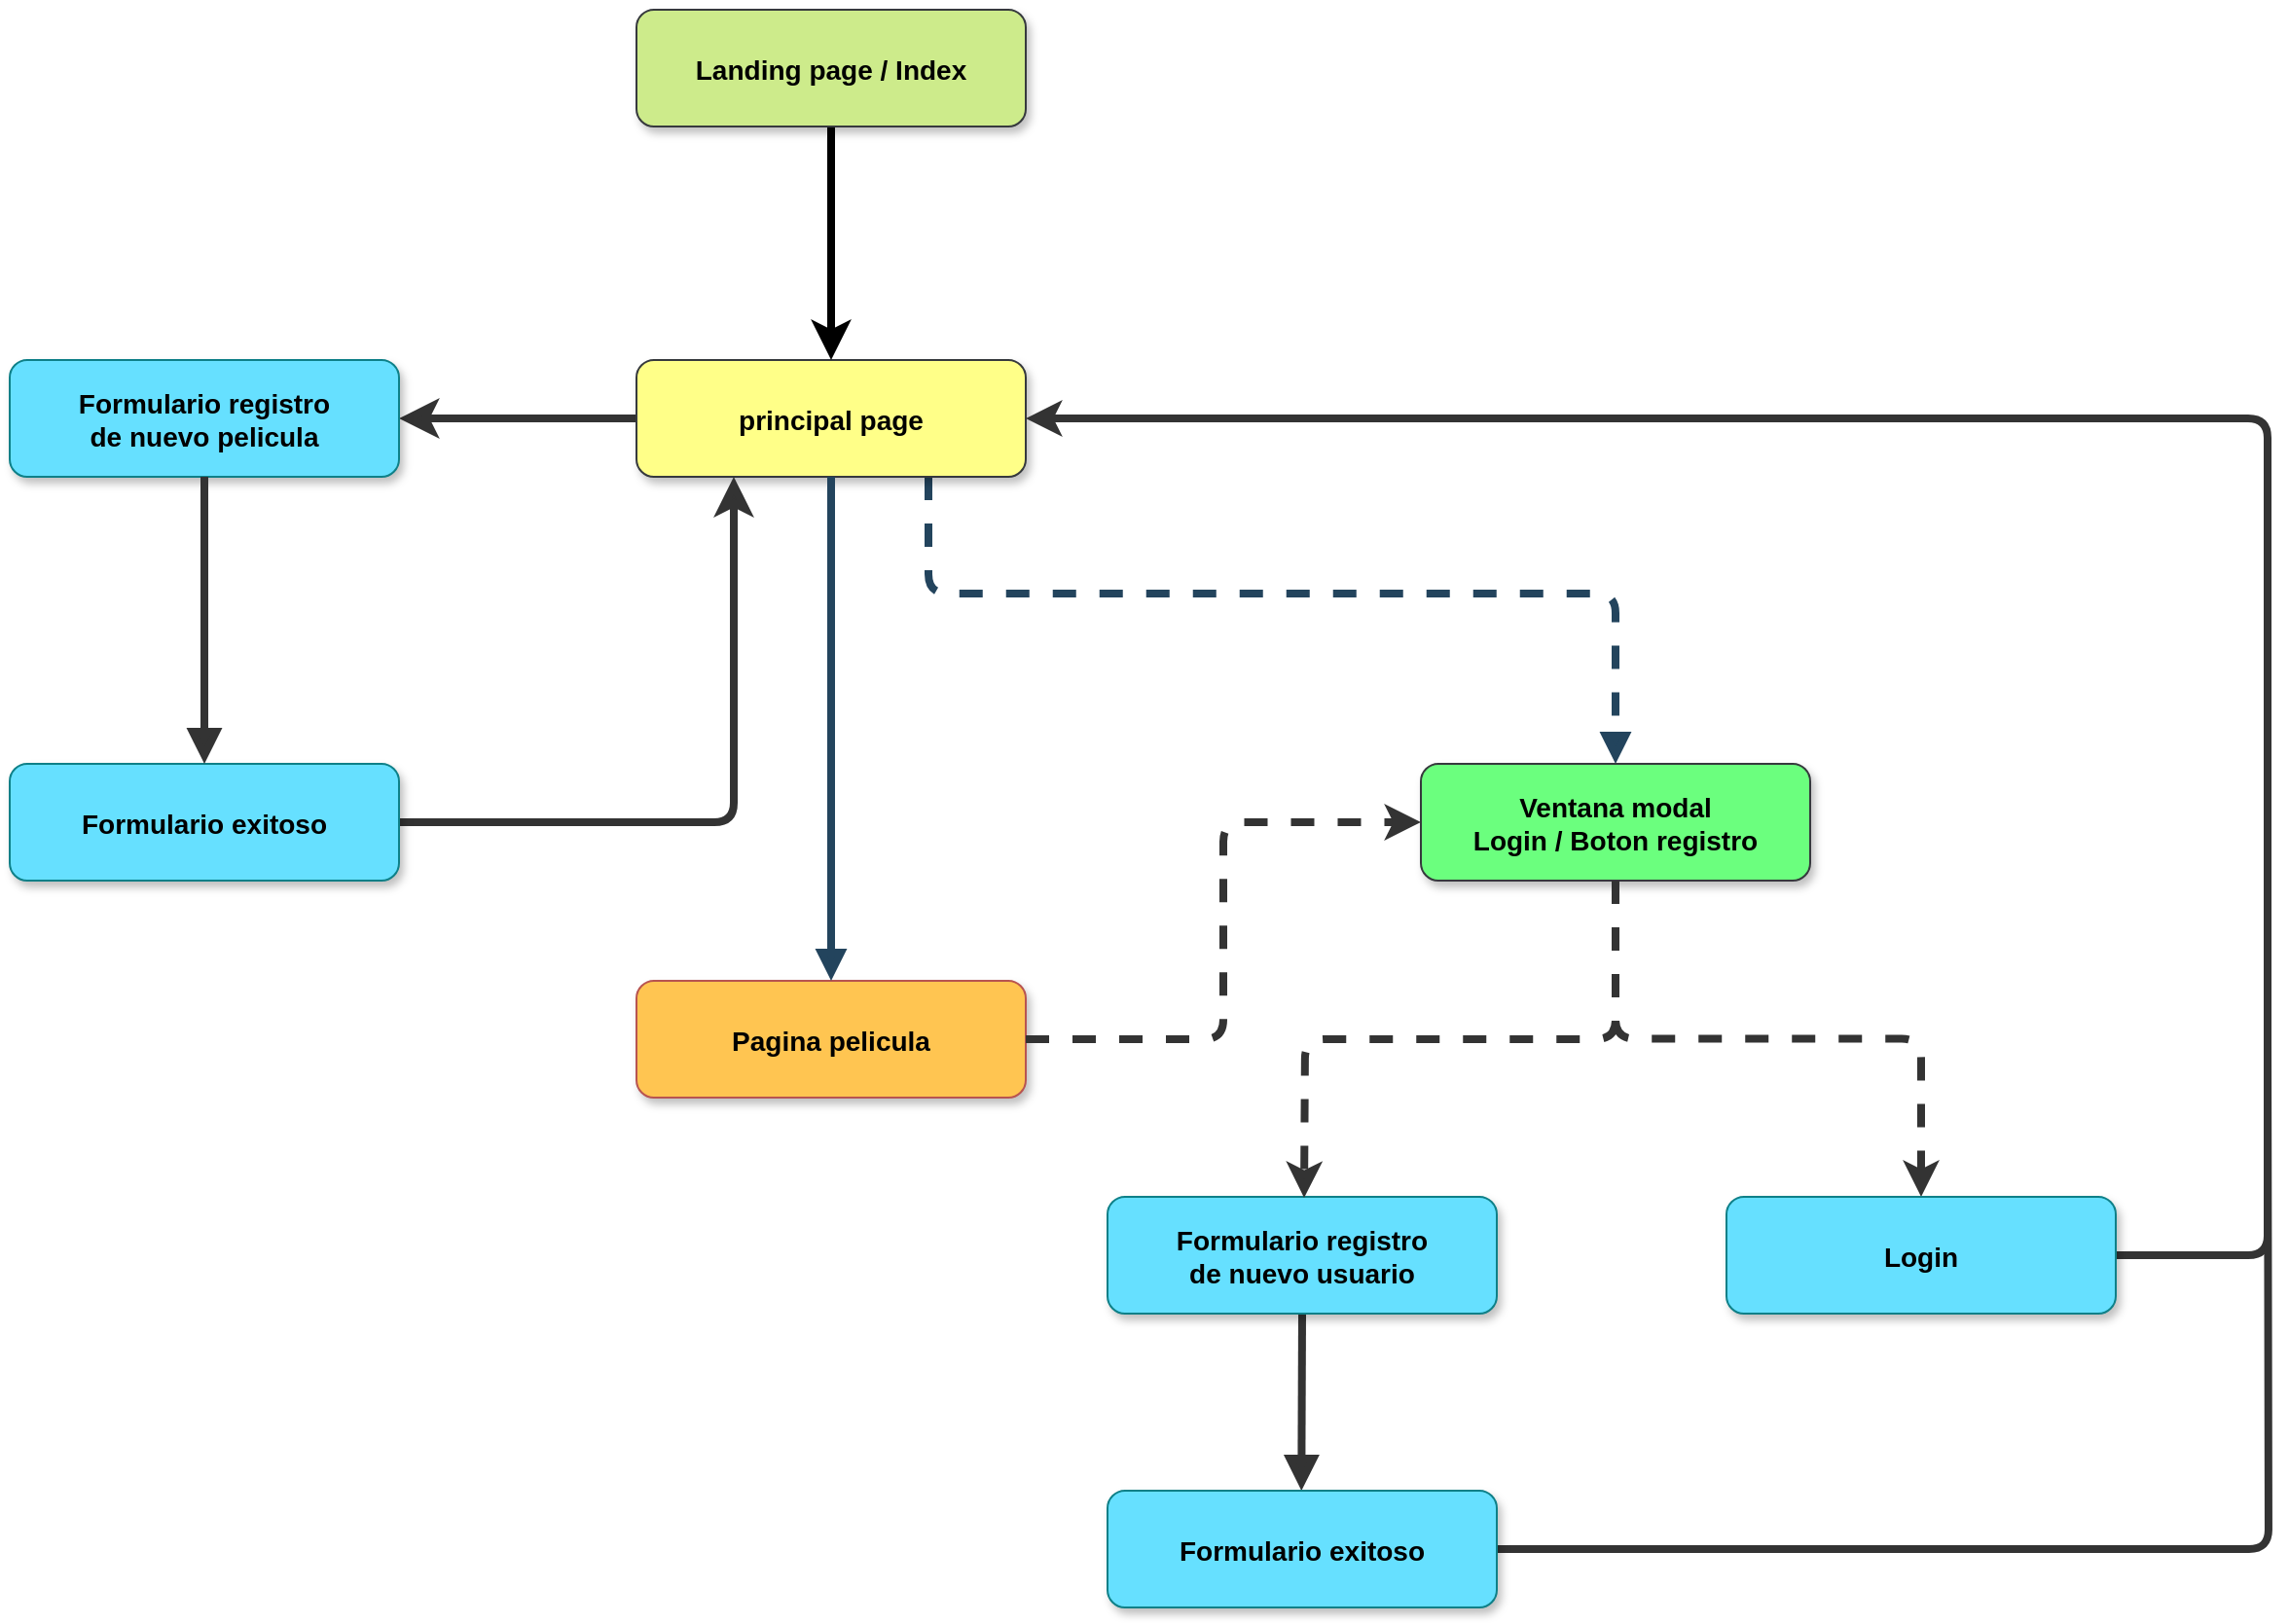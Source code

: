 <mxfile version="26.2.9">
  <diagram name="Page-1" id="97916047-d0de-89f5-080d-49f4d83e522f">
    <mxGraphModel dx="1286" dy="979" grid="1" gridSize="10" guides="1" tooltips="1" connect="1" arrows="1" fold="1" page="1" pageScale="1.5" pageWidth="1169" pageHeight="827" background="none" math="0" shadow="0">
      <root>
        <mxCell id="0" />
        <mxCell id="1" parent="0" />
        <mxCell id="ALkeQY71KJQ5JkwHYAfo-72" value="" style="edgeStyle=elbowEdgeStyle;elbow=vertical;strokeWidth=4;endArrow=block;endFill=1;fontStyle=1;dashed=1;strokeColor=#23445D;entryX=0.5;entryY=0;entryDx=0;entryDy=0;exitX=0.75;exitY=1;exitDx=0;exitDy=0;sourcePerimeterSpacing=0;" parent="1" source="ALkeQY71KJQ5JkwHYAfo-64" target="ALkeQY71KJQ5JkwHYAfo-69" edge="1">
          <mxGeometry x="22" y="165.5" width="100" height="100" as="geometry">
            <mxPoint x="632" y="510" as="sourcePoint" />
            <mxPoint x="1091" y="735" as="targetPoint" />
            <Array as="points">
              <mxPoint x="810" y="480" />
            </Array>
          </mxGeometry>
        </mxCell>
        <mxCell id="igplpGSqUlNDnvpUY9Ta-18" style="edgeStyle=none;curved=1;rounded=0;orthogonalLoop=1;jettySize=auto;html=1;exitX=0;exitY=0.5;exitDx=0;exitDy=0;entryX=1;entryY=0.5;entryDx=0;entryDy=0;fontSize=12;startSize=8;endSize=8;strokeWidth=4;strokeColor=#333333;" parent="1" source="ALkeQY71KJQ5JkwHYAfo-64" target="igplpGSqUlNDnvpUY9Ta-17" edge="1">
          <mxGeometry relative="1" as="geometry" />
        </mxCell>
        <mxCell id="ALkeQY71KJQ5JkwHYAfo-64" value="principal page" style="rounded=1;fillColor=light-dark(#FFFF88,#203A00);strokeColor=#36393d;shadow=1;fontStyle=1;fontSize=14;" parent="1" vertex="1">
          <mxGeometry x="482" y="360" width="200" height="60" as="geometry" />
        </mxCell>
        <mxCell id="ALkeQY71KJQ5JkwHYAfo-67" value="Pagina pelicula" style="rounded=1;fillColor=#FFC551;strokeColor=#b85450;shadow=1;fontStyle=1;fontSize=14;" parent="1" vertex="1">
          <mxGeometry x="482" y="679" width="200" height="60" as="geometry" />
        </mxCell>
        <mxCell id="ALkeQY71KJQ5JkwHYAfo-68" value="" style="edgeStyle=orthogonalEdgeStyle;rounded=1;orthogonalLoop=1;jettySize=auto;html=1;strokeWidth=4;dashed=1;strokeColor=#333333;curved=0;" parent="1" source="ALkeQY71KJQ5JkwHYAfo-69" target="ALkeQY71KJQ5JkwHYAfo-73" edge="1">
          <mxGeometry relative="1" as="geometry" />
        </mxCell>
        <mxCell id="ALkeQY71KJQ5JkwHYAfo-69" value="Ventana modal&#xa;Login / Boton registro" style="rounded=1;fillColor=#6BFF7E;strokeColor=#36393d;shadow=1;fontStyle=1;fontSize=14;" parent="1" vertex="1">
          <mxGeometry x="885" y="567.5" width="200" height="60" as="geometry" />
        </mxCell>
        <mxCell id="ALkeQY71KJQ5JkwHYAfo-71" value="" style="edgeStyle=elbowEdgeStyle;elbow=vertical;strokeWidth=4;endArrow=block;endFill=1;fontStyle=1;strokeColor=#23445D;exitX=0.5;exitY=1;exitDx=0;exitDy=0;entryX=0.5;entryY=0;entryDx=0;entryDy=0;" parent="1" source="ALkeQY71KJQ5JkwHYAfo-64" target="ALkeQY71KJQ5JkwHYAfo-67" edge="1">
          <mxGeometry width="100" height="100" as="geometry">
            <mxPoint x="582" y="600" as="sourcePoint" />
            <mxPoint x="582" y="640" as="targetPoint" />
            <Array as="points" />
            <mxPoint x="48" as="offset" />
          </mxGeometry>
        </mxCell>
        <mxCell id="ALkeQY71KJQ5JkwHYAfo-79" style="edgeStyle=orthogonalEdgeStyle;rounded=1;orthogonalLoop=1;jettySize=auto;html=1;exitX=1;exitY=0.5;exitDx=0;exitDy=0;entryX=1;entryY=0.5;entryDx=0;entryDy=0;strokeWidth=4;strokeColor=#333333;curved=0;" parent="1" source="ALkeQY71KJQ5JkwHYAfo-73" target="ALkeQY71KJQ5JkwHYAfo-64" edge="1">
          <mxGeometry relative="1" as="geometry">
            <Array as="points">
              <mxPoint x="1320" y="820" />
              <mxPoint x="1320" y="390" />
            </Array>
          </mxGeometry>
        </mxCell>
        <mxCell id="ALkeQY71KJQ5JkwHYAfo-73" value="Login" style="rounded=1;fillColor=#66E0FF;strokeColor=#0e8088;shadow=1;fontStyle=1;fontSize=14;" parent="1" vertex="1">
          <mxGeometry x="1042" y="790" width="200" height="60" as="geometry" />
        </mxCell>
        <mxCell id="igplpGSqUlNDnvpUY9Ta-8" style="edgeStyle=none;curved=1;rounded=0;orthogonalLoop=1;jettySize=auto;html=1;exitX=0.5;exitY=1;exitDx=0;exitDy=0;fontSize=12;startSize=8;endSize=8;strokeWidth=4;endArrow=block;startFill=0;endFill=1;strokeColor=#333333;" parent="1" source="ALkeQY71KJQ5JkwHYAfo-76" edge="1">
          <mxGeometry relative="1" as="geometry">
            <mxPoint x="823.632" y="941" as="targetPoint" />
          </mxGeometry>
        </mxCell>
        <mxCell id="ALkeQY71KJQ5JkwHYAfo-76" value="Formulario registro&#xa;de nuevo usuario" style="rounded=1;fillColor=#66E0FF;strokeColor=#0e8088;shadow=1;fontStyle=1;fontSize=14;" parent="1" vertex="1">
          <mxGeometry x="724" y="790" width="200" height="60" as="geometry" />
        </mxCell>
        <mxCell id="ALkeQY71KJQ5JkwHYAfo-78" value="" style="edgeStyle=orthogonalEdgeStyle;rounded=1;orthogonalLoop=1;jettySize=auto;html=1;strokeWidth=4;dashed=1;strokeColor=#333333;exitX=0.5;exitY=1;exitDx=0;exitDy=0;curved=0;" parent="1" source="ALkeQY71KJQ5JkwHYAfo-69" edge="1">
          <mxGeometry relative="1" as="geometry">
            <mxPoint x="654" y="670.5" as="sourcePoint" />
            <mxPoint x="825" y="790.5" as="targetPoint" />
          </mxGeometry>
        </mxCell>
        <mxCell id="igplpGSqUlNDnvpUY9Ta-3" style="edgeStyle=none;curved=1;rounded=0;orthogonalLoop=1;jettySize=auto;html=1;exitX=0.5;exitY=1;exitDx=0;exitDy=0;entryX=0.5;entryY=0;entryDx=0;entryDy=0;fontSize=12;startSize=8;endSize=8;strokeWidth=4;" parent="1" source="igplpGSqUlNDnvpUY9Ta-1" target="ALkeQY71KJQ5JkwHYAfo-64" edge="1">
          <mxGeometry relative="1" as="geometry" />
        </mxCell>
        <mxCell id="igplpGSqUlNDnvpUY9Ta-1" value="Landing page / Index" style="rounded=1;fillColor=#cdeb8b;strokeColor=#36393d;shadow=1;fontStyle=1;fontSize=14;" parent="1" vertex="1">
          <mxGeometry x="482" y="180" width="200" height="60" as="geometry" />
        </mxCell>
        <mxCell id="igplpGSqUlNDnvpUY9Ta-16" style="edgeStyle=orthogonalEdgeStyle;rounded=1;orthogonalLoop=1;jettySize=auto;html=1;exitX=1;exitY=0.5;exitDx=0;exitDy=0;fontSize=12;startSize=8;endSize=8;curved=0;strokeWidth=4;endArrow=none;startFill=0;strokeColor=#333333;" parent="1" source="igplpGSqUlNDnvpUY9Ta-4" edge="1">
          <mxGeometry relative="1" as="geometry">
            <mxPoint x="1320" y="711" as="targetPoint" />
          </mxGeometry>
        </mxCell>
        <mxCell id="igplpGSqUlNDnvpUY9Ta-4" value="Formulario exitoso" style="rounded=1;fillColor=#66E0FF;strokeColor=#0e8088;shadow=1;fontStyle=1;fontSize=14;" parent="1" vertex="1">
          <mxGeometry x="724" y="941" width="200" height="60" as="geometry" />
        </mxCell>
        <mxCell id="igplpGSqUlNDnvpUY9Ta-17" value="Formulario registro&#xa;de nuevo pelicula" style="rounded=1;fillColor=#66E0FF;strokeColor=#0e8088;shadow=1;fontStyle=1;fontSize=14;" parent="1" vertex="1">
          <mxGeometry x="160" y="360" width="200" height="60" as="geometry" />
        </mxCell>
        <mxCell id="igplpGSqUlNDnvpUY9Ta-24" style="edgeStyle=orthogonalEdgeStyle;rounded=1;orthogonalLoop=1;jettySize=auto;html=1;exitX=1;exitY=0.5;exitDx=0;exitDy=0;entryX=0.25;entryY=1;entryDx=0;entryDy=0;fontSize=12;startSize=8;endSize=8;curved=0;strokeWidth=4;strokeColor=#333333;" parent="1" source="igplpGSqUlNDnvpUY9Ta-19" target="ALkeQY71KJQ5JkwHYAfo-64" edge="1">
          <mxGeometry relative="1" as="geometry" />
        </mxCell>
        <mxCell id="igplpGSqUlNDnvpUY9Ta-19" value="Formulario exitoso" style="rounded=1;fillColor=#66E0FF;strokeColor=#0e8088;shadow=1;fontStyle=1;fontSize=14;" parent="1" vertex="1">
          <mxGeometry x="160" y="567.5" width="200" height="60" as="geometry" />
        </mxCell>
        <mxCell id="igplpGSqUlNDnvpUY9Ta-21" style="edgeStyle=none;curved=1;rounded=0;orthogonalLoop=1;jettySize=auto;html=1;exitX=0.5;exitY=1;exitDx=0;exitDy=0;fontSize=12;startSize=8;endSize=8;strokeWidth=4;endArrow=block;startFill=0;endFill=1;strokeColor=#333333;entryX=0.5;entryY=0;entryDx=0;entryDy=0;" parent="1" source="igplpGSqUlNDnvpUY9Ta-17" target="igplpGSqUlNDnvpUY9Ta-19" edge="1">
          <mxGeometry relative="1" as="geometry">
            <mxPoint x="259.232" y="520" as="targetPoint" />
            <mxPoint x="259.6" y="429" as="sourcePoint" />
          </mxGeometry>
        </mxCell>
        <mxCell id="GsKJHJilvF04Ovt033-0-3" value="" style="edgeStyle=orthogonalEdgeStyle;rounded=1;orthogonalLoop=1;jettySize=auto;html=1;strokeWidth=4;dashed=1;strokeColor=#333333;curved=0;exitX=1;exitY=0.5;exitDx=0;exitDy=0;entryX=0;entryY=0.5;entryDx=0;entryDy=0;" edge="1" parent="1" source="ALkeQY71KJQ5JkwHYAfo-67" target="ALkeQY71KJQ5JkwHYAfo-69">
          <mxGeometry relative="1" as="geometry">
            <mxPoint x="800" y="627.07" as="sourcePoint" />
            <mxPoint x="710" y="545.07" as="targetPoint" />
          </mxGeometry>
        </mxCell>
      </root>
    </mxGraphModel>
  </diagram>
</mxfile>
